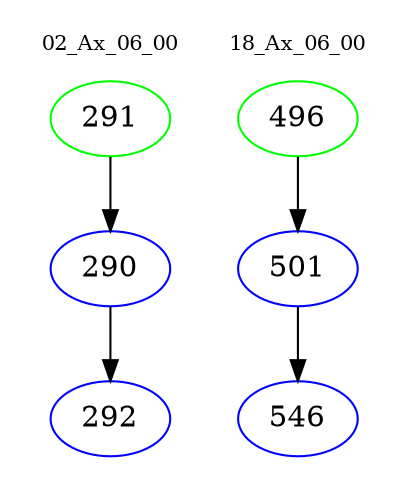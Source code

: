 digraph{
subgraph cluster_0 {
color = white
label = "02_Ax_06_00";
fontsize=10;
T0_291 [label="291", color="green"]
T0_291 -> T0_290 [color="black"]
T0_290 [label="290", color="blue"]
T0_290 -> T0_292 [color="black"]
T0_292 [label="292", color="blue"]
}
subgraph cluster_1 {
color = white
label = "18_Ax_06_00";
fontsize=10;
T1_496 [label="496", color="green"]
T1_496 -> T1_501 [color="black"]
T1_501 [label="501", color="blue"]
T1_501 -> T1_546 [color="black"]
T1_546 [label="546", color="blue"]
}
}
